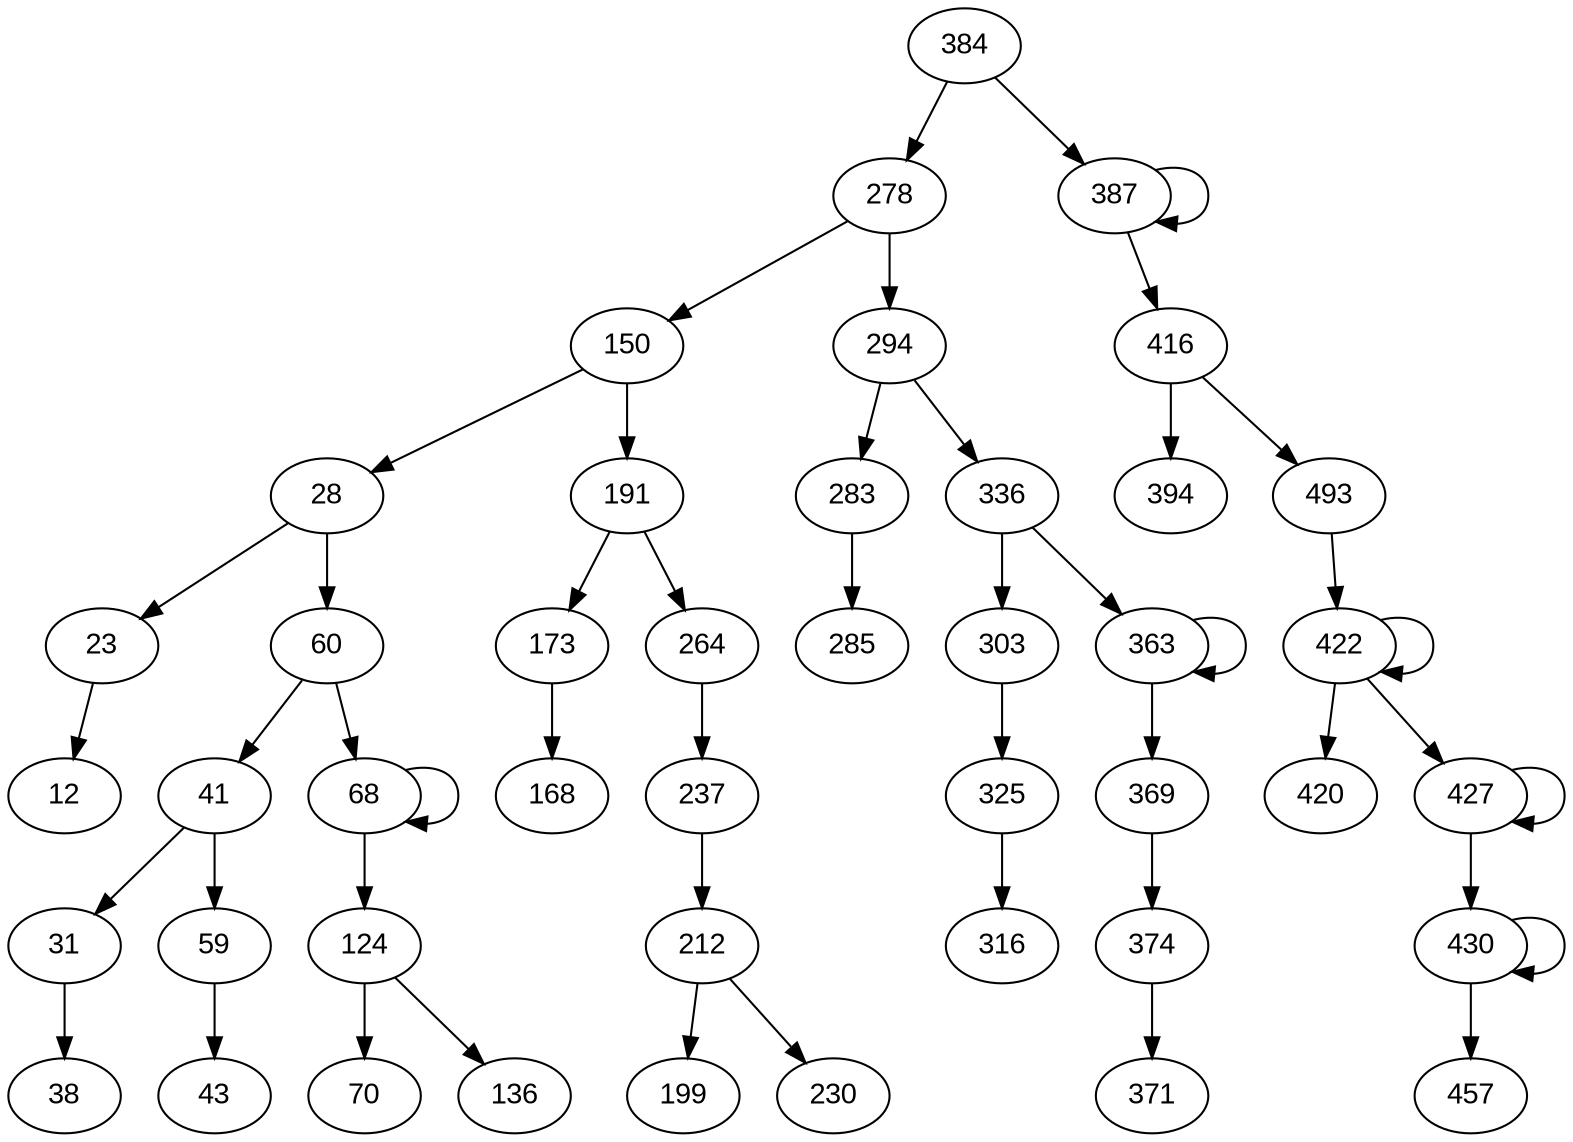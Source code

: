 digraph BST {
	node [fontname="Arial"];
	384 -> 278
	278 -> 150
	150 -> 28
	28 -> 23
	23 -> 12
	28 -> 60
	60 -> 41
	41 -> 31
	31 -> 38
	41 -> 59
	59 -> 43
	60 -> 68
	68 -> 68
	68 -> 124
	124 -> 70
	124 -> 136
	150 -> 191
	191 -> 173
	173 -> 168
	191 -> 264
	264 -> 237
	237 -> 212
	212 -> 199
	212 -> 230
	278 -> 294
	294 -> 283
	283 -> 285
	294 -> 336
	336 -> 303
	303 -> 325
	325 -> 316
	336 -> 363
	363 -> 363
	363 -> 369
	369 -> 374
	374 -> 371
	384 -> 387
	387 -> 387
	387 -> 416
	416 -> 394
	416 -> 493
	493 -> 422
	422 -> 422
	422 -> 420
	422 -> 427
	427 -> 427
	427 -> 430
	430 -> 430
	430 -> 457
}
